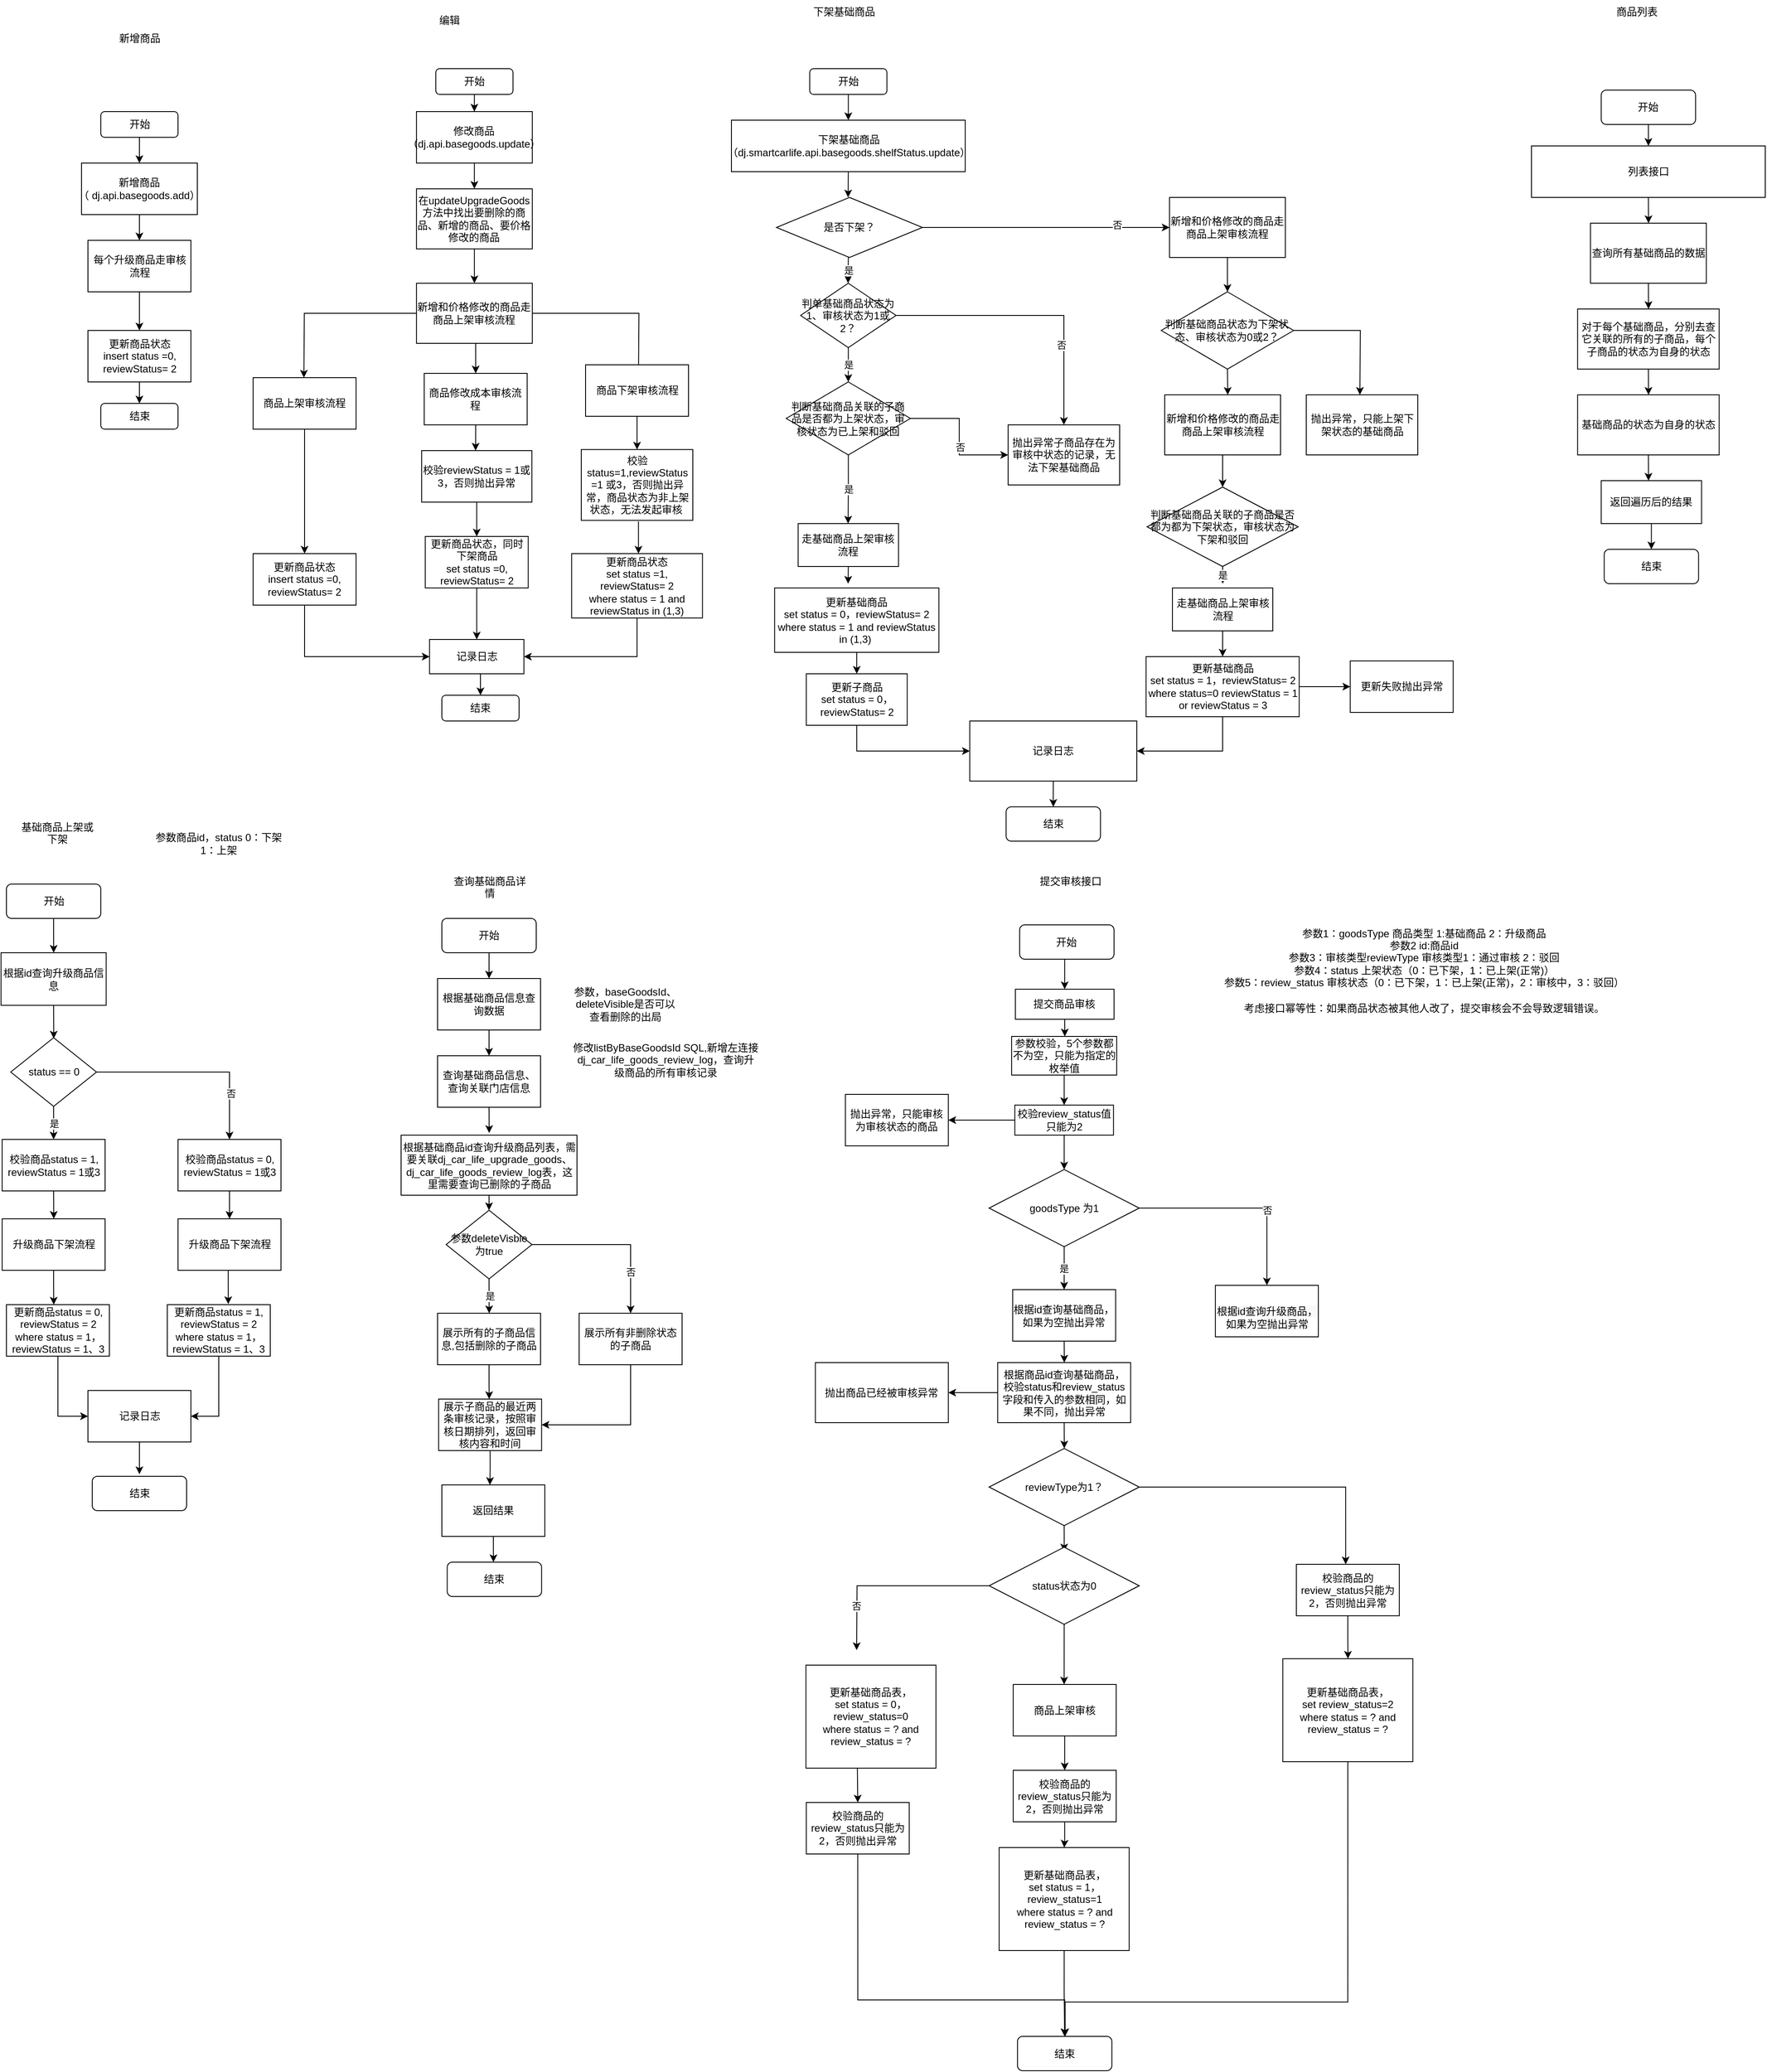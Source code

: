 <mxfile version="18.0.2" type="github">
  <diagram id="C5RBs43oDa-KdzZeNtuy" name="Page-1">
    <mxGraphModel dx="2319" dy="1885" grid="1" gridSize="10" guides="1" tooltips="1" connect="1" arrows="1" fold="1" page="1" pageScale="1" pageWidth="827" pageHeight="1169" math="0" shadow="0">
      <root>
        <mxCell id="WIyWlLk6GJQsqaUBKTNV-0" />
        <mxCell id="WIyWlLk6GJQsqaUBKTNV-1" parent="WIyWlLk6GJQsqaUBKTNV-0" />
        <mxCell id="NZgfm-24MiILoYxENs5a-214" style="edgeStyle=orthogonalEdgeStyle;rounded=0;orthogonalLoop=1;jettySize=auto;html=1;exitX=0.5;exitY=1;exitDx=0;exitDy=0;entryX=0.5;entryY=0;entryDx=0;entryDy=0;" edge="1" parent="WIyWlLk6GJQsqaUBKTNV-1" source="NZgfm-24MiILoYxENs5a-8" target="NZgfm-24MiILoYxENs5a-213">
          <mxGeometry relative="1" as="geometry" />
        </mxCell>
        <mxCell id="NZgfm-24MiILoYxENs5a-8" value="每个升级商品走审核流程" style="rounded=0;whiteSpace=wrap;html=1;" vertex="1" parent="WIyWlLk6GJQsqaUBKTNV-1">
          <mxGeometry x="-462.5" y="160" width="120" height="60" as="geometry" />
        </mxCell>
        <mxCell id="NZgfm-24MiILoYxENs5a-10" value="结束" style="rounded=1;whiteSpace=wrap;html=1;fontSize=12;glass=0;strokeWidth=1;shadow=0;" vertex="1" parent="WIyWlLk6GJQsqaUBKTNV-1">
          <mxGeometry x="-447.5" y="350" width="90" height="30" as="geometry" />
        </mxCell>
        <mxCell id="NZgfm-24MiILoYxENs5a-13" style="edgeStyle=orthogonalEdgeStyle;rounded=0;orthogonalLoop=1;jettySize=auto;html=1;exitX=0.5;exitY=1;exitDx=0;exitDy=0;entryX=0.5;entryY=0;entryDx=0;entryDy=0;" edge="1" parent="WIyWlLk6GJQsqaUBKTNV-1" target="NZgfm-24MiILoYxENs5a-16">
          <mxGeometry relative="1" as="geometry">
            <mxPoint x="-14.58" y="70" as="sourcePoint" />
          </mxGeometry>
        </mxCell>
        <mxCell id="NZgfm-24MiILoYxENs5a-19" style="edgeStyle=orthogonalEdgeStyle;rounded=0;orthogonalLoop=1;jettySize=auto;html=1;exitX=0.5;exitY=1;exitDx=0;exitDy=0;" edge="1" parent="WIyWlLk6GJQsqaUBKTNV-1" source="NZgfm-24MiILoYxENs5a-16" target="NZgfm-24MiILoYxENs5a-18">
          <mxGeometry relative="1" as="geometry" />
        </mxCell>
        <mxCell id="NZgfm-24MiILoYxENs5a-16" value="在updateUpgradeGoods方法中找出要删除的商品、新增的商品、要价格修改的商品" style="rounded=0;whiteSpace=wrap;html=1;" vertex="1" parent="WIyWlLk6GJQsqaUBKTNV-1">
          <mxGeometry x="-79.58" y="100" width="135" height="70" as="geometry" />
        </mxCell>
        <mxCell id="NZgfm-24MiILoYxENs5a-17" value="结束" style="rounded=1;whiteSpace=wrap;html=1;fontSize=12;glass=0;strokeWidth=1;shadow=0;" vertex="1" parent="WIyWlLk6GJQsqaUBKTNV-1">
          <mxGeometry x="-50" y="690" width="90" height="30" as="geometry" />
        </mxCell>
        <mxCell id="NZgfm-24MiILoYxENs5a-218" style="edgeStyle=orthogonalEdgeStyle;rounded=0;orthogonalLoop=1;jettySize=auto;html=1;exitX=0;exitY=0.5;exitDx=0;exitDy=0;entryX=0.5;entryY=0;entryDx=0;entryDy=0;" edge="1" parent="WIyWlLk6GJQsqaUBKTNV-1" source="NZgfm-24MiILoYxENs5a-18">
          <mxGeometry relative="1" as="geometry">
            <mxPoint x="-210.83" y="320" as="targetPoint" />
          </mxGeometry>
        </mxCell>
        <mxCell id="NZgfm-24MiILoYxENs5a-220" style="edgeStyle=orthogonalEdgeStyle;rounded=0;orthogonalLoop=1;jettySize=auto;html=1;exitX=0.5;exitY=1;exitDx=0;exitDy=0;entryX=0.5;entryY=0;entryDx=0;entryDy=0;" edge="1" parent="WIyWlLk6GJQsqaUBKTNV-1" source="NZgfm-24MiILoYxENs5a-18" target="NZgfm-24MiILoYxENs5a-219">
          <mxGeometry relative="1" as="geometry" />
        </mxCell>
        <mxCell id="NZgfm-24MiILoYxENs5a-224" style="edgeStyle=orthogonalEdgeStyle;rounded=0;orthogonalLoop=1;jettySize=auto;html=1;exitX=1;exitY=0.5;exitDx=0;exitDy=0;entryX=0.5;entryY=0;entryDx=0;entryDy=0;" edge="1" parent="WIyWlLk6GJQsqaUBKTNV-1" source="NZgfm-24MiILoYxENs5a-18">
          <mxGeometry relative="1" as="geometry">
            <mxPoint x="179.17" y="320" as="targetPoint" />
          </mxGeometry>
        </mxCell>
        <mxCell id="NZgfm-24MiILoYxENs5a-18" value="新增和价格修改的商品走商品上架审核流程" style="rounded=0;whiteSpace=wrap;html=1;" vertex="1" parent="WIyWlLk6GJQsqaUBKTNV-1">
          <mxGeometry x="-79.58" y="210" width="135" height="70" as="geometry" />
        </mxCell>
        <mxCell id="NZgfm-24MiILoYxENs5a-28" style="edgeStyle=orthogonalEdgeStyle;rounded=0;orthogonalLoop=1;jettySize=auto;html=1;exitX=0.5;exitY=1;exitDx=0;exitDy=0;entryX=0.5;entryY=0;entryDx=0;entryDy=0;" edge="1" parent="WIyWlLk6GJQsqaUBKTNV-1" source="NZgfm-24MiILoYxENs5a-24" target="NZgfm-24MiILoYxENs5a-8">
          <mxGeometry relative="1" as="geometry" />
        </mxCell>
        <mxCell id="NZgfm-24MiILoYxENs5a-24" value="新增商品（&amp;nbsp;dj.api.basegoods.add）" style="rounded=0;whiteSpace=wrap;html=1;" vertex="1" parent="WIyWlLk6GJQsqaUBKTNV-1">
          <mxGeometry x="-470" y="70" width="135" height="60" as="geometry" />
        </mxCell>
        <mxCell id="NZgfm-24MiILoYxENs5a-27" style="edgeStyle=orthogonalEdgeStyle;rounded=0;orthogonalLoop=1;jettySize=auto;html=1;exitX=0.5;exitY=1;exitDx=0;exitDy=0;entryX=0.5;entryY=0;entryDx=0;entryDy=0;" edge="1" parent="WIyWlLk6GJQsqaUBKTNV-1" source="NZgfm-24MiILoYxENs5a-26" target="NZgfm-24MiILoYxENs5a-24">
          <mxGeometry relative="1" as="geometry" />
        </mxCell>
        <mxCell id="NZgfm-24MiILoYxENs5a-26" value="开始" style="rounded=1;whiteSpace=wrap;html=1;fontSize=12;glass=0;strokeWidth=1;shadow=0;" vertex="1" parent="WIyWlLk6GJQsqaUBKTNV-1">
          <mxGeometry x="-447.5" y="10" width="90" height="30" as="geometry" />
        </mxCell>
        <mxCell id="NZgfm-24MiILoYxENs5a-29" value="修改商品&lt;br&gt;（dj.api.basegoods.update）" style="rounded=0;whiteSpace=wrap;html=1;" vertex="1" parent="WIyWlLk6GJQsqaUBKTNV-1">
          <mxGeometry x="-79.58" y="10" width="135" height="60" as="geometry" />
        </mxCell>
        <mxCell id="NZgfm-24MiILoYxENs5a-31" style="edgeStyle=orthogonalEdgeStyle;rounded=0;orthogonalLoop=1;jettySize=auto;html=1;exitX=0.5;exitY=1;exitDx=0;exitDy=0;" edge="1" parent="WIyWlLk6GJQsqaUBKTNV-1" source="NZgfm-24MiILoYxENs5a-30" target="NZgfm-24MiILoYxENs5a-29">
          <mxGeometry relative="1" as="geometry" />
        </mxCell>
        <mxCell id="NZgfm-24MiILoYxENs5a-30" value="开始" style="rounded=1;whiteSpace=wrap;html=1;fontSize=12;glass=0;strokeWidth=1;shadow=0;" vertex="1" parent="WIyWlLk6GJQsqaUBKTNV-1">
          <mxGeometry x="-57.08" y="-40" width="90" height="30" as="geometry" />
        </mxCell>
        <mxCell id="NZgfm-24MiILoYxENs5a-35" style="edgeStyle=orthogonalEdgeStyle;rounded=0;orthogonalLoop=1;jettySize=auto;html=1;exitX=0.5;exitY=1;exitDx=0;exitDy=0;entryX=0.5;entryY=0;entryDx=0;entryDy=0;" edge="1" parent="WIyWlLk6GJQsqaUBKTNV-1" source="NZgfm-24MiILoYxENs5a-32" target="NZgfm-24MiILoYxENs5a-34">
          <mxGeometry relative="1" as="geometry" />
        </mxCell>
        <mxCell id="NZgfm-24MiILoYxENs5a-32" value="开始" style="rounded=1;whiteSpace=wrap;html=1;fontSize=12;glass=0;strokeWidth=1;shadow=0;" vertex="1" parent="WIyWlLk6GJQsqaUBKTNV-1">
          <mxGeometry x="378.75" y="-40" width="90" height="30" as="geometry" />
        </mxCell>
        <mxCell id="NZgfm-24MiILoYxENs5a-36" style="edgeStyle=orthogonalEdgeStyle;rounded=0;orthogonalLoop=1;jettySize=auto;html=1;exitX=0.5;exitY=1;exitDx=0;exitDy=0;" edge="1" parent="WIyWlLk6GJQsqaUBKTNV-1" source="NZgfm-24MiILoYxENs5a-34">
          <mxGeometry relative="1" as="geometry">
            <mxPoint x="423.5" y="110" as="targetPoint" />
          </mxGeometry>
        </mxCell>
        <mxCell id="NZgfm-24MiILoYxENs5a-34" value="下架基础商品&lt;br&gt;（dj.smartcarlife.api.basegoods.shelfStatus.update）" style="rounded=0;whiteSpace=wrap;html=1;" vertex="1" parent="WIyWlLk6GJQsqaUBKTNV-1">
          <mxGeometry x="287.5" y="20" width="272.5" height="60" as="geometry" />
        </mxCell>
        <mxCell id="NZgfm-24MiILoYxENs5a-38" value="是" style="edgeStyle=orthogonalEdgeStyle;rounded=0;orthogonalLoop=1;jettySize=auto;html=1;exitX=0.5;exitY=1;exitDx=0;exitDy=0;" edge="1" parent="WIyWlLk6GJQsqaUBKTNV-1">
          <mxGeometry relative="1" as="geometry">
            <mxPoint x="423.5" y="210" as="targetPoint" />
            <mxPoint x="423.75" y="180" as="sourcePoint" />
          </mxGeometry>
        </mxCell>
        <mxCell id="NZgfm-24MiILoYxENs5a-41" value="是" style="edgeStyle=orthogonalEdgeStyle;rounded=0;orthogonalLoop=1;jettySize=auto;html=1;entryX=0.5;entryY=0;entryDx=0;entryDy=0;" edge="1" parent="WIyWlLk6GJQsqaUBKTNV-1" source="NZgfm-24MiILoYxENs5a-40" target="NZgfm-24MiILoYxENs5a-46">
          <mxGeometry relative="1" as="geometry">
            <mxPoint x="423.755" y="330" as="targetPoint" />
          </mxGeometry>
        </mxCell>
        <mxCell id="NZgfm-24MiILoYxENs5a-53" style="edgeStyle=orthogonalEdgeStyle;rounded=0;orthogonalLoop=1;jettySize=auto;html=1;exitX=1;exitY=0.5;exitDx=0;exitDy=0;entryX=0.5;entryY=0;entryDx=0;entryDy=0;" edge="1" parent="WIyWlLk6GJQsqaUBKTNV-1" source="NZgfm-24MiILoYxENs5a-40" target="NZgfm-24MiILoYxENs5a-43">
          <mxGeometry relative="1" as="geometry" />
        </mxCell>
        <mxCell id="NZgfm-24MiILoYxENs5a-54" value="否" style="edgeLabel;html=1;align=center;verticalAlign=middle;resizable=0;points=[];" vertex="1" connectable="0" parent="NZgfm-24MiILoYxENs5a-53">
          <mxGeometry x="0.419" y="-3" relative="1" as="geometry">
            <mxPoint as="offset" />
          </mxGeometry>
        </mxCell>
        <mxCell id="NZgfm-24MiILoYxENs5a-40" value="判单基础商品状态为1、审核状态为1或2？" style="rhombus;whiteSpace=wrap;html=1;" vertex="1" parent="WIyWlLk6GJQsqaUBKTNV-1">
          <mxGeometry x="368.13" y="210" width="111.25" height="75" as="geometry" />
        </mxCell>
        <mxCell id="NZgfm-24MiILoYxENs5a-43" value="抛出异常子商品存在为审核中状态的记录，无法下架基础商品" style="rounded=0;whiteSpace=wrap;html=1;" vertex="1" parent="WIyWlLk6GJQsqaUBKTNV-1">
          <mxGeometry x="610" y="375" width="130" height="70" as="geometry" />
        </mxCell>
        <mxCell id="NZgfm-24MiILoYxENs5a-56" value="是" style="edgeStyle=orthogonalEdgeStyle;rounded=0;orthogonalLoop=1;jettySize=auto;html=1;exitX=0.5;exitY=1;exitDx=0;exitDy=0;" edge="1" parent="WIyWlLk6GJQsqaUBKTNV-1" source="NZgfm-24MiILoYxENs5a-46">
          <mxGeometry relative="1" as="geometry">
            <mxPoint x="423.5" y="490" as="targetPoint" />
          </mxGeometry>
        </mxCell>
        <mxCell id="NZgfm-24MiILoYxENs5a-160" style="edgeStyle=orthogonalEdgeStyle;rounded=0;orthogonalLoop=1;jettySize=auto;html=1;exitX=1;exitY=0.5;exitDx=0;exitDy=0;entryX=0;entryY=0.5;entryDx=0;entryDy=0;" edge="1" parent="WIyWlLk6GJQsqaUBKTNV-1" source="NZgfm-24MiILoYxENs5a-46" target="NZgfm-24MiILoYxENs5a-43">
          <mxGeometry relative="1" as="geometry" />
        </mxCell>
        <mxCell id="NZgfm-24MiILoYxENs5a-161" value="否" style="edgeLabel;html=1;align=center;verticalAlign=middle;resizable=0;points=[];" vertex="1" connectable="0" parent="NZgfm-24MiILoYxENs5a-160">
          <mxGeometry x="0.154" y="1" relative="1" as="geometry">
            <mxPoint as="offset" />
          </mxGeometry>
        </mxCell>
        <mxCell id="NZgfm-24MiILoYxENs5a-46" value="判断基础商品关联的子商品是否都为上架状态，审核状态为已上架和驳回" style="rhombus;whiteSpace=wrap;html=1;" vertex="1" parent="WIyWlLk6GJQsqaUBKTNV-1">
          <mxGeometry x="351.41" y="325" width="144.69" height="85" as="geometry" />
        </mxCell>
        <mxCell id="NZgfm-24MiILoYxENs5a-62" style="edgeStyle=orthogonalEdgeStyle;rounded=0;orthogonalLoop=1;jettySize=auto;html=1;exitX=0.5;exitY=1;exitDx=0;exitDy=0;" edge="1" parent="WIyWlLk6GJQsqaUBKTNV-1" source="NZgfm-24MiILoYxENs5a-60" target="NZgfm-24MiILoYxENs5a-61">
          <mxGeometry relative="1" as="geometry" />
        </mxCell>
        <mxCell id="NZgfm-24MiILoYxENs5a-60" value="开始" style="rounded=1;whiteSpace=wrap;html=1;" vertex="1" parent="WIyWlLk6GJQsqaUBKTNV-1">
          <mxGeometry x="1301.25" y="-15" width="110" height="40" as="geometry" />
        </mxCell>
        <mxCell id="NZgfm-24MiILoYxENs5a-63" style="edgeStyle=orthogonalEdgeStyle;rounded=0;orthogonalLoop=1;jettySize=auto;html=1;exitX=0.5;exitY=1;exitDx=0;exitDy=0;" edge="1" parent="WIyWlLk6GJQsqaUBKTNV-1" source="NZgfm-24MiILoYxENs5a-61">
          <mxGeometry relative="1" as="geometry">
            <mxPoint x="1356.417" y="140" as="targetPoint" />
          </mxGeometry>
        </mxCell>
        <mxCell id="NZgfm-24MiILoYxENs5a-61" value="列表接口" style="rounded=0;whiteSpace=wrap;html=1;" vertex="1" parent="WIyWlLk6GJQsqaUBKTNV-1">
          <mxGeometry x="1220" y="50" width="272.5" height="60" as="geometry" />
        </mxCell>
        <mxCell id="NZgfm-24MiILoYxENs5a-65" style="edgeStyle=orthogonalEdgeStyle;rounded=0;orthogonalLoop=1;jettySize=auto;html=1;exitX=0.5;exitY=1;exitDx=0;exitDy=0;" edge="1" parent="WIyWlLk6GJQsqaUBKTNV-1" source="NZgfm-24MiILoYxENs5a-64">
          <mxGeometry relative="1" as="geometry">
            <mxPoint x="1356.417" y="240" as="targetPoint" />
          </mxGeometry>
        </mxCell>
        <mxCell id="NZgfm-24MiILoYxENs5a-64" value="查询所有基础商品的数据" style="rounded=0;whiteSpace=wrap;html=1;" vertex="1" parent="WIyWlLk6GJQsqaUBKTNV-1">
          <mxGeometry x="1288.75" y="140" width="135" height="70" as="geometry" />
        </mxCell>
        <mxCell id="NZgfm-24MiILoYxENs5a-67" style="edgeStyle=orthogonalEdgeStyle;rounded=0;orthogonalLoop=1;jettySize=auto;html=1;exitX=0.5;exitY=1;exitDx=0;exitDy=0;" edge="1" parent="WIyWlLk6GJQsqaUBKTNV-1" source="NZgfm-24MiILoYxENs5a-66">
          <mxGeometry relative="1" as="geometry">
            <mxPoint x="1356.417" y="340" as="targetPoint" />
          </mxGeometry>
        </mxCell>
        <mxCell id="NZgfm-24MiILoYxENs5a-66" value="对于每个基础商品，分别去查它关联的所有的子商品，每个子商品的状态为自身的状态" style="rounded=0;whiteSpace=wrap;html=1;" vertex="1" parent="WIyWlLk6GJQsqaUBKTNV-1">
          <mxGeometry x="1273.75" y="240" width="165" height="70" as="geometry" />
        </mxCell>
        <mxCell id="NZgfm-24MiILoYxENs5a-69" style="edgeStyle=orthogonalEdgeStyle;rounded=0;orthogonalLoop=1;jettySize=auto;html=1;exitX=0.5;exitY=1;exitDx=0;exitDy=0;" edge="1" parent="WIyWlLk6GJQsqaUBKTNV-1" source="NZgfm-24MiILoYxENs5a-68">
          <mxGeometry relative="1" as="geometry">
            <mxPoint x="1356.417" y="440" as="targetPoint" />
          </mxGeometry>
        </mxCell>
        <mxCell id="NZgfm-24MiILoYxENs5a-68" value="基础商品的状态为自身的状态" style="rounded=0;whiteSpace=wrap;html=1;" vertex="1" parent="WIyWlLk6GJQsqaUBKTNV-1">
          <mxGeometry x="1273.75" y="340" width="165" height="70" as="geometry" />
        </mxCell>
        <mxCell id="NZgfm-24MiILoYxENs5a-71" style="edgeStyle=orthogonalEdgeStyle;rounded=0;orthogonalLoop=1;jettySize=auto;html=1;exitX=0.5;exitY=1;exitDx=0;exitDy=0;" edge="1" parent="WIyWlLk6GJQsqaUBKTNV-1" source="NZgfm-24MiILoYxENs5a-70">
          <mxGeometry relative="1" as="geometry">
            <mxPoint x="1359.75" y="520" as="targetPoint" />
          </mxGeometry>
        </mxCell>
        <mxCell id="NZgfm-24MiILoYxENs5a-70" value="返回遍历后的结果" style="rounded=0;whiteSpace=wrap;html=1;" vertex="1" parent="WIyWlLk6GJQsqaUBKTNV-1">
          <mxGeometry x="1301.25" y="440" width="117" height="50" as="geometry" />
        </mxCell>
        <mxCell id="NZgfm-24MiILoYxENs5a-72" value="结束" style="rounded=1;whiteSpace=wrap;html=1;" vertex="1" parent="WIyWlLk6GJQsqaUBKTNV-1">
          <mxGeometry x="1304.75" y="520" width="110" height="40" as="geometry" />
        </mxCell>
        <mxCell id="NZgfm-24MiILoYxENs5a-81" style="edgeStyle=orthogonalEdgeStyle;rounded=0;orthogonalLoop=1;jettySize=auto;html=1;exitX=0.5;exitY=1;exitDx=0;exitDy=0;entryX=0.5;entryY=0;entryDx=0;entryDy=0;" edge="1" parent="WIyWlLk6GJQsqaUBKTNV-1" source="NZgfm-24MiILoYxENs5a-74" target="NZgfm-24MiILoYxENs5a-76">
          <mxGeometry relative="1" as="geometry" />
        </mxCell>
        <mxCell id="NZgfm-24MiILoYxENs5a-74" value="开始" style="rounded=1;whiteSpace=wrap;html=1;" vertex="1" parent="WIyWlLk6GJQsqaUBKTNV-1">
          <mxGeometry x="-50" y="950" width="110" height="40" as="geometry" />
        </mxCell>
        <mxCell id="NZgfm-24MiILoYxENs5a-78" style="edgeStyle=orthogonalEdgeStyle;rounded=0;orthogonalLoop=1;jettySize=auto;html=1;exitX=0.5;exitY=1;exitDx=0;exitDy=0;" edge="1" parent="WIyWlLk6GJQsqaUBKTNV-1" source="NZgfm-24MiILoYxENs5a-76">
          <mxGeometry relative="1" as="geometry">
            <mxPoint x="5" y="1110" as="targetPoint" />
          </mxGeometry>
        </mxCell>
        <mxCell id="NZgfm-24MiILoYxENs5a-76" value="根据基础商品信息查询数据" style="rounded=0;whiteSpace=wrap;html=1;" vertex="1" parent="WIyWlLk6GJQsqaUBKTNV-1">
          <mxGeometry x="-55" y="1020" width="120" height="60" as="geometry" />
        </mxCell>
        <mxCell id="NZgfm-24MiILoYxENs5a-77" value="参数，baseGoodsId、deleteVisible是否可以查看删除的出局" style="text;html=1;strokeColor=none;fillColor=none;align=center;verticalAlign=middle;whiteSpace=wrap;rounded=0;" vertex="1" parent="WIyWlLk6GJQsqaUBKTNV-1">
          <mxGeometry x="101.25" y="1025" width="126" height="50" as="geometry" />
        </mxCell>
        <mxCell id="NZgfm-24MiILoYxENs5a-83" style="edgeStyle=orthogonalEdgeStyle;rounded=0;orthogonalLoop=1;jettySize=auto;html=1;exitX=0.5;exitY=1;exitDx=0;exitDy=0;" edge="1" parent="WIyWlLk6GJQsqaUBKTNV-1" source="NZgfm-24MiILoYxENs5a-82">
          <mxGeometry relative="1" as="geometry">
            <mxPoint x="5.167" y="1200" as="targetPoint" />
          </mxGeometry>
        </mxCell>
        <mxCell id="NZgfm-24MiILoYxENs5a-82" value="查询基础商品信息、查询关联门店信息" style="rounded=0;whiteSpace=wrap;html=1;" vertex="1" parent="WIyWlLk6GJQsqaUBKTNV-1">
          <mxGeometry x="-55" y="1110" width="120" height="60" as="geometry" />
        </mxCell>
        <mxCell id="NZgfm-24MiILoYxENs5a-86" style="edgeStyle=orthogonalEdgeStyle;rounded=0;orthogonalLoop=1;jettySize=auto;html=1;exitX=0.5;exitY=1;exitDx=0;exitDy=0;entryX=0.5;entryY=0;entryDx=0;entryDy=0;" edge="1" parent="WIyWlLk6GJQsqaUBKTNV-1" source="NZgfm-24MiILoYxENs5a-84" target="NZgfm-24MiILoYxENs5a-85">
          <mxGeometry relative="1" as="geometry" />
        </mxCell>
        <mxCell id="NZgfm-24MiILoYxENs5a-84" value="根据基础商品id查询升级商品列表，需要关联dj_car_life_upgrade_goods、dj_car_life_goods_review_log表，这里需要查询已删除的子商品" style="rounded=0;whiteSpace=wrap;html=1;" vertex="1" parent="WIyWlLk6GJQsqaUBKTNV-1">
          <mxGeometry x="-97.5" y="1202.5" width="205" height="70" as="geometry" />
        </mxCell>
        <mxCell id="NZgfm-24MiILoYxENs5a-87" value="是" style="edgeStyle=orthogonalEdgeStyle;rounded=0;orthogonalLoop=1;jettySize=auto;html=1;exitX=0.5;exitY=1;exitDx=0;exitDy=0;" edge="1" parent="WIyWlLk6GJQsqaUBKTNV-1" source="NZgfm-24MiILoYxENs5a-85">
          <mxGeometry relative="1" as="geometry">
            <mxPoint x="5.167" y="1410" as="targetPoint" />
          </mxGeometry>
        </mxCell>
        <mxCell id="NZgfm-24MiILoYxENs5a-90" style="edgeStyle=orthogonalEdgeStyle;rounded=0;orthogonalLoop=1;jettySize=auto;html=1;exitX=1;exitY=0.5;exitDx=0;exitDy=0;entryX=0.5;entryY=0;entryDx=0;entryDy=0;" edge="1" parent="WIyWlLk6GJQsqaUBKTNV-1" source="NZgfm-24MiILoYxENs5a-85" target="NZgfm-24MiILoYxENs5a-89">
          <mxGeometry relative="1" as="geometry" />
        </mxCell>
        <mxCell id="NZgfm-24MiILoYxENs5a-92" value="否" style="edgeLabel;html=1;align=center;verticalAlign=middle;resizable=0;points=[];" vertex="1" connectable="0" parent="NZgfm-24MiILoYxENs5a-90">
          <mxGeometry x="0.504" relative="1" as="geometry">
            <mxPoint as="offset" />
          </mxGeometry>
        </mxCell>
        <mxCell id="NZgfm-24MiILoYxENs5a-85" value="参数deleteVisble为true" style="rhombus;whiteSpace=wrap;html=1;" vertex="1" parent="WIyWlLk6GJQsqaUBKTNV-1">
          <mxGeometry x="-45" y="1290" width="100" height="80" as="geometry" />
        </mxCell>
        <mxCell id="NZgfm-24MiILoYxENs5a-94" style="edgeStyle=orthogonalEdgeStyle;rounded=0;orthogonalLoop=1;jettySize=auto;html=1;exitX=0.5;exitY=1;exitDx=0;exitDy=0;" edge="1" parent="WIyWlLk6GJQsqaUBKTNV-1" source="NZgfm-24MiILoYxENs5a-88">
          <mxGeometry relative="1" as="geometry">
            <mxPoint x="5.167" y="1510" as="targetPoint" />
          </mxGeometry>
        </mxCell>
        <mxCell id="NZgfm-24MiILoYxENs5a-88" value="展示所有的子商品信息,包括删除的子商品" style="rounded=0;whiteSpace=wrap;html=1;" vertex="1" parent="WIyWlLk6GJQsqaUBKTNV-1">
          <mxGeometry x="-55" y="1410" width="120" height="60" as="geometry" />
        </mxCell>
        <mxCell id="NZgfm-24MiILoYxENs5a-98" style="edgeStyle=orthogonalEdgeStyle;rounded=0;orthogonalLoop=1;jettySize=auto;html=1;exitX=0.5;exitY=1;exitDx=0;exitDy=0;entryX=1;entryY=0.5;entryDx=0;entryDy=0;" edge="1" parent="WIyWlLk6GJQsqaUBKTNV-1" source="NZgfm-24MiILoYxENs5a-89" target="NZgfm-24MiILoYxENs5a-95">
          <mxGeometry relative="1" as="geometry" />
        </mxCell>
        <mxCell id="NZgfm-24MiILoYxENs5a-89" value="展示所有非删除状态的子商品" style="rounded=0;whiteSpace=wrap;html=1;" vertex="1" parent="WIyWlLk6GJQsqaUBKTNV-1">
          <mxGeometry x="110" y="1410" width="120" height="60" as="geometry" />
        </mxCell>
        <mxCell id="NZgfm-24MiILoYxENs5a-91" value="修改listByBaseGoodsId SQL,新增左连接dj_car_life_goods_review_log，查询升级商品的所有审核记录" style="text;html=1;strokeColor=none;fillColor=none;align=center;verticalAlign=middle;whiteSpace=wrap;rounded=0;" vertex="1" parent="WIyWlLk6GJQsqaUBKTNV-1">
          <mxGeometry x="101.25" y="1080" width="220" height="70" as="geometry" />
        </mxCell>
        <mxCell id="NZgfm-24MiILoYxENs5a-99" style="edgeStyle=orthogonalEdgeStyle;rounded=0;orthogonalLoop=1;jettySize=auto;html=1;exitX=0.5;exitY=1;exitDx=0;exitDy=0;" edge="1" parent="WIyWlLk6GJQsqaUBKTNV-1" source="NZgfm-24MiILoYxENs5a-95">
          <mxGeometry relative="1" as="geometry">
            <mxPoint x="6" y="1610" as="targetPoint" />
          </mxGeometry>
        </mxCell>
        <mxCell id="NZgfm-24MiILoYxENs5a-95" value="展示子商品的最近两条审核记录，按照审核日期排列，返回审核内容和时间" style="rounded=0;whiteSpace=wrap;html=1;" vertex="1" parent="WIyWlLk6GJQsqaUBKTNV-1">
          <mxGeometry x="-53.75" y="1510" width="120" height="60" as="geometry" />
        </mxCell>
        <mxCell id="NZgfm-24MiILoYxENs5a-102" style="edgeStyle=orthogonalEdgeStyle;rounded=0;orthogonalLoop=1;jettySize=auto;html=1;exitX=0.5;exitY=1;exitDx=0;exitDy=0;" edge="1" parent="WIyWlLk6GJQsqaUBKTNV-1" source="NZgfm-24MiILoYxENs5a-101">
          <mxGeometry relative="1" as="geometry">
            <mxPoint x="10.167" y="1700" as="targetPoint" />
          </mxGeometry>
        </mxCell>
        <mxCell id="NZgfm-24MiILoYxENs5a-101" value="返回结果" style="rounded=0;whiteSpace=wrap;html=1;" vertex="1" parent="WIyWlLk6GJQsqaUBKTNV-1">
          <mxGeometry x="-50" y="1610" width="120" height="60" as="geometry" />
        </mxCell>
        <mxCell id="NZgfm-24MiILoYxENs5a-103" value="结束" style="rounded=1;whiteSpace=wrap;html=1;" vertex="1" parent="WIyWlLk6GJQsqaUBKTNV-1">
          <mxGeometry x="-43.75" y="1700" width="110" height="40" as="geometry" />
        </mxCell>
        <mxCell id="NZgfm-24MiILoYxENs5a-106" style="edgeStyle=orthogonalEdgeStyle;rounded=0;orthogonalLoop=1;jettySize=auto;html=1;exitX=0.5;exitY=1;exitDx=0;exitDy=0;entryX=0.5;entryY=0;entryDx=0;entryDy=0;" edge="1" parent="WIyWlLk6GJQsqaUBKTNV-1" source="NZgfm-24MiILoYxENs5a-104" target="NZgfm-24MiILoYxENs5a-105">
          <mxGeometry relative="1" as="geometry" />
        </mxCell>
        <mxCell id="NZgfm-24MiILoYxENs5a-104" value="开始" style="rounded=1;whiteSpace=wrap;html=1;" vertex="1" parent="WIyWlLk6GJQsqaUBKTNV-1">
          <mxGeometry x="623.44" y="957.5" width="110" height="40" as="geometry" />
        </mxCell>
        <mxCell id="NZgfm-24MiILoYxENs5a-108" style="edgeStyle=orthogonalEdgeStyle;rounded=0;orthogonalLoop=1;jettySize=auto;html=1;exitX=0.5;exitY=1;exitDx=0;exitDy=0;" edge="1" parent="WIyWlLk6GJQsqaUBKTNV-1" source="NZgfm-24MiILoYxENs5a-105">
          <mxGeometry relative="1" as="geometry">
            <mxPoint x="676.107" y="1087.5" as="targetPoint" />
          </mxGeometry>
        </mxCell>
        <mxCell id="NZgfm-24MiILoYxENs5a-105" value="提交商品审核" style="rounded=0;whiteSpace=wrap;html=1;" vertex="1" parent="WIyWlLk6GJQsqaUBKTNV-1">
          <mxGeometry x="618.44" y="1032.5" width="115" height="35" as="geometry" />
        </mxCell>
        <mxCell id="NZgfm-24MiILoYxENs5a-107" value="参数1：goodsType 商品类型 1:基础商品 2：升级商品&lt;br&gt;参数2 id:商品id&lt;br&gt;参数3：审核类型reviewType 审核类型1：通过审核 2：驳回&lt;br&gt;参数4：status&amp;nbsp;上架状态（0：已下架，1：已上架(正常)）&lt;br&gt;参数5：review_status 审核状态（0：已下架，1：已上架(正常)，2：审核中，3：驳回）&lt;br&gt;&amp;nbsp;&lt;br&gt;考虑接口幂等性：如果商品状态被其他人改了，提交审核会不会导致逻辑错误。&lt;span style=&quot;font-family: 宋体, monospace; font-size: 9.8pt; color: rgb(106, 135, 89);&quot;&gt;&lt;br&gt;&amp;nbsp;&lt;br&gt;&lt;/span&gt;" style="text;html=1;strokeColor=none;fillColor=none;align=center;verticalAlign=middle;whiteSpace=wrap;rounded=0;" vertex="1" parent="WIyWlLk6GJQsqaUBKTNV-1">
          <mxGeometry x="751.1" y="962.5" width="687.5" height="112.5" as="geometry" />
        </mxCell>
        <mxCell id="NZgfm-24MiILoYxENs5a-178" style="edgeStyle=orthogonalEdgeStyle;rounded=0;orthogonalLoop=1;jettySize=auto;html=1;exitX=0.5;exitY=1;exitDx=0;exitDy=0;entryX=0.5;entryY=0;entryDx=0;entryDy=0;" edge="1" parent="WIyWlLk6GJQsqaUBKTNV-1" source="NZgfm-24MiILoYxENs5a-111" target="NZgfm-24MiILoYxENs5a-177">
          <mxGeometry relative="1" as="geometry" />
        </mxCell>
        <mxCell id="NZgfm-24MiILoYxENs5a-111" value="参数校验，5个参数都不为空，只能为指定的枚举值" style="rounded=0;whiteSpace=wrap;html=1;" vertex="1" parent="WIyWlLk6GJQsqaUBKTNV-1">
          <mxGeometry x="614.07" y="1087.5" width="122.5" height="45" as="geometry" />
        </mxCell>
        <mxCell id="NZgfm-24MiILoYxENs5a-117" style="edgeStyle=orthogonalEdgeStyle;rounded=0;orthogonalLoop=1;jettySize=auto;html=1;exitX=0.5;exitY=0;exitDx=0;exitDy=0;" edge="1" parent="WIyWlLk6GJQsqaUBKTNV-1" source="NZgfm-24MiILoYxENs5a-113" target="NZgfm-24MiILoYxENs5a-116">
          <mxGeometry relative="1" as="geometry" />
        </mxCell>
        <mxCell id="NZgfm-24MiILoYxENs5a-126" value="否" style="edgeLabel;html=1;align=center;verticalAlign=middle;resizable=0;points=[];" vertex="1" connectable="0" parent="NZgfm-24MiILoYxENs5a-117">
          <mxGeometry x="0.242" y="-2" relative="1" as="geometry">
            <mxPoint as="offset" />
          </mxGeometry>
        </mxCell>
        <mxCell id="NZgfm-24MiILoYxENs5a-142" value="是" style="edgeStyle=orthogonalEdgeStyle;rounded=0;orthogonalLoop=1;jettySize=auto;html=1;exitX=1;exitY=0.5;exitDx=0;exitDy=0;entryX=0.5;entryY=0;entryDx=0;entryDy=0;" edge="1" parent="WIyWlLk6GJQsqaUBKTNV-1" source="NZgfm-24MiILoYxENs5a-113" target="NZgfm-24MiILoYxENs5a-115">
          <mxGeometry relative="1" as="geometry" />
        </mxCell>
        <mxCell id="NZgfm-24MiILoYxENs5a-113" value="goodsType 为1" style="rhombus;whiteSpace=wrap;html=1;direction=south;" vertex="1" parent="WIyWlLk6GJQsqaUBKTNV-1">
          <mxGeometry x="587.82" y="1242.5" width="175" height="90" as="geometry" />
        </mxCell>
        <mxCell id="NZgfm-24MiILoYxENs5a-165" style="edgeStyle=orthogonalEdgeStyle;rounded=0;orthogonalLoop=1;jettySize=auto;html=1;exitX=0.5;exitY=1;exitDx=0;exitDy=0;" edge="1" parent="WIyWlLk6GJQsqaUBKTNV-1" source="NZgfm-24MiILoYxENs5a-115">
          <mxGeometry relative="1" as="geometry">
            <mxPoint x="675.487" y="1467.5" as="targetPoint" />
          </mxGeometry>
        </mxCell>
        <mxCell id="NZgfm-24MiILoYxENs5a-115" value="根据id查询基础商品，如果为空抛出异常" style="rounded=0;whiteSpace=wrap;html=1;" vertex="1" parent="WIyWlLk6GJQsqaUBKTNV-1">
          <mxGeometry x="615.32" y="1382.5" width="120" height="60" as="geometry" />
        </mxCell>
        <mxCell id="NZgfm-24MiILoYxENs5a-116" value="&lt;br&gt;&lt;span style=&quot;color: rgb(0, 0, 0); font-family: Helvetica; font-size: 12px; font-style: normal; font-variant-ligatures: normal; font-variant-caps: normal; font-weight: 400; letter-spacing: normal; orphans: 2; text-align: center; text-indent: 0px; text-transform: none; widows: 2; word-spacing: 0px; -webkit-text-stroke-width: 0px; background-color: rgb(248, 249, 250); text-decoration-thickness: initial; text-decoration-style: initial; text-decoration-color: initial; float: none; display: inline !important;&quot;&gt;根据id查询升级商品，如果为空抛出异常&lt;/span&gt;&lt;br&gt;" style="rounded=0;whiteSpace=wrap;html=1;" vertex="1" parent="WIyWlLk6GJQsqaUBKTNV-1">
          <mxGeometry x="851.57" y="1377.5" width="120" height="60" as="geometry" />
        </mxCell>
        <mxCell id="NZgfm-24MiILoYxENs5a-256" style="edgeStyle=orthogonalEdgeStyle;rounded=0;orthogonalLoop=1;jettySize=auto;html=1;exitX=0.5;exitY=1;exitDx=0;exitDy=0;" edge="1" parent="WIyWlLk6GJQsqaUBKTNV-1" source="NZgfm-24MiILoYxENs5a-118">
          <mxGeometry relative="1" as="geometry">
            <mxPoint x="423.5" y="560" as="targetPoint" />
          </mxGeometry>
        </mxCell>
        <mxCell id="NZgfm-24MiILoYxENs5a-118" value="走基础商品上架审核流程" style="rounded=0;whiteSpace=wrap;html=1;" vertex="1" parent="WIyWlLk6GJQsqaUBKTNV-1">
          <mxGeometry x="365.26" y="490" width="117" height="50" as="geometry" />
        </mxCell>
        <mxCell id="NZgfm-24MiILoYxENs5a-120" value="结束" style="rounded=1;whiteSpace=wrap;html=1;" vertex="1" parent="WIyWlLk6GJQsqaUBKTNV-1">
          <mxGeometry x="607.65" y="820" width="110" height="40" as="geometry" />
        </mxCell>
        <mxCell id="NZgfm-24MiILoYxENs5a-148" style="edgeStyle=orthogonalEdgeStyle;rounded=0;orthogonalLoop=1;jettySize=auto;html=1;exitX=1;exitY=0.5;exitDx=0;exitDy=0;entryX=0;entryY=0.5;entryDx=0;entryDy=0;" edge="1" parent="WIyWlLk6GJQsqaUBKTNV-1" source="NZgfm-24MiILoYxENs5a-145" target="NZgfm-24MiILoYxENs5a-147">
          <mxGeometry relative="1" as="geometry" />
        </mxCell>
        <mxCell id="NZgfm-24MiILoYxENs5a-151" value="否" style="edgeLabel;html=1;align=center;verticalAlign=middle;resizable=0;points=[];" vertex="1" connectable="0" parent="NZgfm-24MiILoYxENs5a-148">
          <mxGeometry x="0.576" y="3" relative="1" as="geometry">
            <mxPoint as="offset" />
          </mxGeometry>
        </mxCell>
        <mxCell id="NZgfm-24MiILoYxENs5a-145" value="是否下架？" style="rhombus;whiteSpace=wrap;html=1;" vertex="1" parent="WIyWlLk6GJQsqaUBKTNV-1">
          <mxGeometry x="340" y="110" width="170.12" height="70" as="geometry" />
        </mxCell>
        <mxCell id="NZgfm-24MiILoYxENs5a-153" style="edgeStyle=orthogonalEdgeStyle;rounded=0;orthogonalLoop=1;jettySize=auto;html=1;exitX=0.5;exitY=1;exitDx=0;exitDy=0;" edge="1" parent="WIyWlLk6GJQsqaUBKTNV-1" source="NZgfm-24MiILoYxENs5a-147" target="NZgfm-24MiILoYxENs5a-152">
          <mxGeometry relative="1" as="geometry" />
        </mxCell>
        <mxCell id="NZgfm-24MiILoYxENs5a-147" value="新增和价格修改的商品走商品上架审核流程" style="rounded=0;whiteSpace=wrap;html=1;" vertex="1" parent="WIyWlLk6GJQsqaUBKTNV-1">
          <mxGeometry x="798.13" y="110" width="135" height="70" as="geometry" />
        </mxCell>
        <mxCell id="NZgfm-24MiILoYxENs5a-154" style="edgeStyle=orthogonalEdgeStyle;rounded=0;orthogonalLoop=1;jettySize=auto;html=1;exitX=0.5;exitY=1;exitDx=0;exitDy=0;" edge="1" parent="WIyWlLk6GJQsqaUBKTNV-1" source="NZgfm-24MiILoYxENs5a-152">
          <mxGeometry relative="1" as="geometry">
            <mxPoint x="866" y="340" as="targetPoint" />
          </mxGeometry>
        </mxCell>
        <mxCell id="NZgfm-24MiILoYxENs5a-156" style="edgeStyle=orthogonalEdgeStyle;rounded=0;orthogonalLoop=1;jettySize=auto;html=1;exitX=1;exitY=0.5;exitDx=0;exitDy=0;" edge="1" parent="WIyWlLk6GJQsqaUBKTNV-1" source="NZgfm-24MiILoYxENs5a-152">
          <mxGeometry relative="1" as="geometry">
            <mxPoint x="1020" y="340" as="targetPoint" />
          </mxGeometry>
        </mxCell>
        <mxCell id="NZgfm-24MiILoYxENs5a-152" value="&lt;span style=&quot;&quot;&gt;判断基础商品状态为下架状态、审核状态为0或2？&lt;/span&gt;" style="rhombus;whiteSpace=wrap;html=1;" vertex="1" parent="WIyWlLk6GJQsqaUBKTNV-1">
          <mxGeometry x="788.45" y="220" width="154.37" height="90" as="geometry" />
        </mxCell>
        <mxCell id="NZgfm-24MiILoYxENs5a-159" style="edgeStyle=orthogonalEdgeStyle;rounded=0;orthogonalLoop=1;jettySize=auto;html=1;exitX=0.5;exitY=1;exitDx=0;exitDy=0;" edge="1" parent="WIyWlLk6GJQsqaUBKTNV-1" source="NZgfm-24MiILoYxENs5a-155" target="NZgfm-24MiILoYxENs5a-158">
          <mxGeometry relative="1" as="geometry" />
        </mxCell>
        <mxCell id="NZgfm-24MiILoYxENs5a-155" value="新增和价格修改的商品走商品上架审核流程" style="rounded=0;whiteSpace=wrap;html=1;" vertex="1" parent="WIyWlLk6GJQsqaUBKTNV-1">
          <mxGeometry x="792.5" y="340" width="135" height="70" as="geometry" />
        </mxCell>
        <mxCell id="NZgfm-24MiILoYxENs5a-157" value="抛出异常，只能上架下架状态的基础商品" style="rounded=0;whiteSpace=wrap;html=1;" vertex="1" parent="WIyWlLk6GJQsqaUBKTNV-1">
          <mxGeometry x="957.5" y="340" width="130" height="70" as="geometry" />
        </mxCell>
        <mxCell id="NZgfm-24MiILoYxENs5a-162" value="是" style="edgeStyle=orthogonalEdgeStyle;rounded=0;orthogonalLoop=1;jettySize=auto;html=1;exitX=0.5;exitY=1;exitDx=0;exitDy=0;" edge="1" parent="WIyWlLk6GJQsqaUBKTNV-1" source="NZgfm-24MiILoYxENs5a-158">
          <mxGeometry relative="1" as="geometry">
            <mxPoint x="860.167" y="560" as="targetPoint" />
          </mxGeometry>
        </mxCell>
        <mxCell id="NZgfm-24MiILoYxENs5a-158" value="判断基础商品关联的子商品是否都为都为下架状态，审核状态为下架和驳回" style="rhombus;whiteSpace=wrap;html=1;" vertex="1" parent="WIyWlLk6GJQsqaUBKTNV-1">
          <mxGeometry x="771.92" y="447.5" width="176.17" height="92.5" as="geometry" />
        </mxCell>
        <mxCell id="NZgfm-24MiILoYxENs5a-271" value="" style="edgeStyle=orthogonalEdgeStyle;rounded=0;orthogonalLoop=1;jettySize=auto;html=1;" edge="1" parent="WIyWlLk6GJQsqaUBKTNV-1" source="NZgfm-24MiILoYxENs5a-163" target="NZgfm-24MiILoYxENs5a-270">
          <mxGeometry relative="1" as="geometry" />
        </mxCell>
        <mxCell id="NZgfm-24MiILoYxENs5a-163" value="走基础商品上架审核流程" style="rounded=0;whiteSpace=wrap;html=1;" vertex="1" parent="WIyWlLk6GJQsqaUBKTNV-1">
          <mxGeometry x="801.5" y="565" width="117" height="50" as="geometry" />
        </mxCell>
        <mxCell id="NZgfm-24MiILoYxENs5a-169" style="edgeStyle=orthogonalEdgeStyle;rounded=0;orthogonalLoop=1;jettySize=auto;html=1;exitX=0;exitY=0.5;exitDx=0;exitDy=0;" edge="1" parent="WIyWlLk6GJQsqaUBKTNV-1" source="NZgfm-24MiILoYxENs5a-166">
          <mxGeometry relative="1" as="geometry">
            <mxPoint x="540.32" y="1502.5" as="targetPoint" />
          </mxGeometry>
        </mxCell>
        <mxCell id="NZgfm-24MiILoYxENs5a-172" style="edgeStyle=orthogonalEdgeStyle;rounded=0;orthogonalLoop=1;jettySize=auto;html=1;exitX=0.5;exitY=1;exitDx=0;exitDy=0;" edge="1" parent="WIyWlLk6GJQsqaUBKTNV-1" source="NZgfm-24MiILoYxENs5a-166">
          <mxGeometry relative="1" as="geometry">
            <mxPoint x="675.487" y="1567.5" as="targetPoint" />
          </mxGeometry>
        </mxCell>
        <mxCell id="NZgfm-24MiILoYxENs5a-166" value="根据商品id查询基础商品，校验status和review_status字段和传入的参数相同，如果不同，抛出异常" style="rounded=0;whiteSpace=wrap;html=1;" vertex="1" parent="WIyWlLk6GJQsqaUBKTNV-1">
          <mxGeometry x="597.82" y="1467.5" width="155" height="70" as="geometry" />
        </mxCell>
        <mxCell id="NZgfm-24MiILoYxENs5a-170" value="抛出商品已经被审核异常" style="rounded=0;whiteSpace=wrap;html=1;" vertex="1" parent="WIyWlLk6GJQsqaUBKTNV-1">
          <mxGeometry x="385.32" y="1467.5" width="155" height="70" as="geometry" />
        </mxCell>
        <mxCell id="NZgfm-24MiILoYxENs5a-176" style="edgeStyle=orthogonalEdgeStyle;rounded=0;orthogonalLoop=1;jettySize=auto;html=1;exitX=1;exitY=0.5;exitDx=0;exitDy=0;" edge="1" parent="WIyWlLk6GJQsqaUBKTNV-1" source="NZgfm-24MiILoYxENs5a-173">
          <mxGeometry relative="1" as="geometry">
            <mxPoint x="675.357" y="1687.5" as="targetPoint" />
          </mxGeometry>
        </mxCell>
        <mxCell id="NZgfm-24MiILoYxENs5a-182" style="edgeStyle=orthogonalEdgeStyle;rounded=0;orthogonalLoop=1;jettySize=auto;html=1;exitX=0.5;exitY=0;exitDx=0;exitDy=0;" edge="1" parent="WIyWlLk6GJQsqaUBKTNV-1" source="NZgfm-24MiILoYxENs5a-173">
          <mxGeometry relative="1" as="geometry">
            <mxPoint x="1003.44" y="1702.5" as="targetPoint" />
            <Array as="points">
              <mxPoint x="1003.44" y="1612.5" />
            </Array>
          </mxGeometry>
        </mxCell>
        <mxCell id="NZgfm-24MiILoYxENs5a-173" value="reviewType为1？" style="rhombus;whiteSpace=wrap;html=1;direction=south;" vertex="1" parent="WIyWlLk6GJQsqaUBKTNV-1">
          <mxGeometry x="587.82" y="1567.5" width="175" height="90" as="geometry" />
        </mxCell>
        <mxCell id="NZgfm-24MiILoYxENs5a-179" style="edgeStyle=orthogonalEdgeStyle;rounded=0;orthogonalLoop=1;jettySize=auto;html=1;exitX=0.5;exitY=1;exitDx=0;exitDy=0;entryX=0;entryY=0.5;entryDx=0;entryDy=0;" edge="1" parent="WIyWlLk6GJQsqaUBKTNV-1" source="NZgfm-24MiILoYxENs5a-177" target="NZgfm-24MiILoYxENs5a-113">
          <mxGeometry relative="1" as="geometry" />
        </mxCell>
        <mxCell id="NZgfm-24MiILoYxENs5a-181" value="" style="edgeStyle=orthogonalEdgeStyle;rounded=0;orthogonalLoop=1;jettySize=auto;html=1;" edge="1" parent="WIyWlLk6GJQsqaUBKTNV-1" source="NZgfm-24MiILoYxENs5a-177" target="NZgfm-24MiILoYxENs5a-180">
          <mxGeometry relative="1" as="geometry" />
        </mxCell>
        <mxCell id="NZgfm-24MiILoYxENs5a-177" value="校验review_status值只能为2" style="rounded=0;whiteSpace=wrap;html=1;" vertex="1" parent="WIyWlLk6GJQsqaUBKTNV-1">
          <mxGeometry x="617.82" y="1167.5" width="115" height="35" as="geometry" />
        </mxCell>
        <mxCell id="NZgfm-24MiILoYxENs5a-180" value="抛出异常，只能审核为审核状态的商品" style="whiteSpace=wrap;html=1;rounded=0;" vertex="1" parent="WIyWlLk6GJQsqaUBKTNV-1">
          <mxGeometry x="420.32" y="1155" width="120" height="60" as="geometry" />
        </mxCell>
        <mxCell id="NZgfm-24MiILoYxENs5a-188" style="edgeStyle=orthogonalEdgeStyle;rounded=0;orthogonalLoop=1;jettySize=auto;html=1;exitX=0.5;exitY=1;exitDx=0;exitDy=0;" edge="1" parent="WIyWlLk6GJQsqaUBKTNV-1" source="NZgfm-24MiILoYxENs5a-183">
          <mxGeometry relative="1" as="geometry">
            <mxPoint x="433.44" y="1802.5" as="targetPoint" />
          </mxGeometry>
        </mxCell>
        <mxCell id="NZgfm-24MiILoYxENs5a-190" value="否" style="edgeLabel;html=1;align=center;verticalAlign=middle;resizable=0;points=[];" vertex="1" connectable="0" parent="NZgfm-24MiILoYxENs5a-188">
          <mxGeometry x="0.549" y="-1" relative="1" as="geometry">
            <mxPoint as="offset" />
          </mxGeometry>
        </mxCell>
        <mxCell id="NZgfm-24MiILoYxENs5a-191" style="edgeStyle=orthogonalEdgeStyle;rounded=0;orthogonalLoop=1;jettySize=auto;html=1;exitX=1;exitY=0.5;exitDx=0;exitDy=0;" edge="1" parent="WIyWlLk6GJQsqaUBKTNV-1" source="NZgfm-24MiILoYxENs5a-183">
          <mxGeometry relative="1" as="geometry">
            <mxPoint x="675.273" y="1842.5" as="targetPoint" />
          </mxGeometry>
        </mxCell>
        <mxCell id="NZgfm-24MiILoYxENs5a-183" value="status状态为0" style="rhombus;whiteSpace=wrap;html=1;direction=south;" vertex="1" parent="WIyWlLk6GJQsqaUBKTNV-1">
          <mxGeometry x="587.82" y="1682.5" width="175" height="90" as="geometry" />
        </mxCell>
        <mxCell id="NZgfm-24MiILoYxENs5a-198" style="edgeStyle=orthogonalEdgeStyle;rounded=0;orthogonalLoop=1;jettySize=auto;html=1;exitX=0.5;exitY=1;exitDx=0;exitDy=0;entryX=0.5;entryY=0;entryDx=0;entryDy=0;" edge="1" parent="WIyWlLk6GJQsqaUBKTNV-1" source="NZgfm-24MiILoYxENs5a-184" target="NZgfm-24MiILoYxENs5a-192">
          <mxGeometry relative="1" as="geometry" />
        </mxCell>
        <mxCell id="NZgfm-24MiILoYxENs5a-184" value="商品上架审核" style="whiteSpace=wrap;html=1;" vertex="1" parent="WIyWlLk6GJQsqaUBKTNV-1">
          <mxGeometry x="615.94" y="1842.5" width="120" height="60" as="geometry" />
        </mxCell>
        <mxCell id="NZgfm-24MiILoYxENs5a-207" style="edgeStyle=orthogonalEdgeStyle;rounded=0;orthogonalLoop=1;jettySize=auto;html=1;exitX=0.5;exitY=1;exitDx=0;exitDy=0;" edge="1" parent="WIyWlLk6GJQsqaUBKTNV-1" source="NZgfm-24MiILoYxENs5a-187" target="NZgfm-24MiILoYxENs5a-205">
          <mxGeometry relative="1" as="geometry" />
        </mxCell>
        <mxCell id="NZgfm-24MiILoYxENs5a-187" value="更新基础商品表，&lt;br&gt;set status = 1，review_status=1&lt;br&gt;where status = ? and review_status = ?" style="whiteSpace=wrap;html=1;" vertex="1" parent="WIyWlLk6GJQsqaUBKTNV-1">
          <mxGeometry x="599.55" y="2032.5" width="151.55" height="120" as="geometry" />
        </mxCell>
        <mxCell id="NZgfm-24MiILoYxENs5a-202" style="edgeStyle=orthogonalEdgeStyle;rounded=0;orthogonalLoop=1;jettySize=auto;html=1;exitX=0.5;exitY=1;exitDx=0;exitDy=0;entryX=0.5;entryY=0;entryDx=0;entryDy=0;" edge="1" parent="WIyWlLk6GJQsqaUBKTNV-1" target="NZgfm-24MiILoYxENs5a-201">
          <mxGeometry relative="1" as="geometry">
            <mxPoint x="433.56" y="1862.5" as="sourcePoint" />
          </mxGeometry>
        </mxCell>
        <mxCell id="NZgfm-24MiILoYxENs5a-199" style="edgeStyle=orthogonalEdgeStyle;rounded=0;orthogonalLoop=1;jettySize=auto;html=1;exitX=0.5;exitY=1;exitDx=0;exitDy=0;" edge="1" parent="WIyWlLk6GJQsqaUBKTNV-1" source="NZgfm-24MiILoYxENs5a-192" target="NZgfm-24MiILoYxENs5a-187">
          <mxGeometry relative="1" as="geometry" />
        </mxCell>
        <mxCell id="NZgfm-24MiILoYxENs5a-192" value="校验商品的review_status只能为2，否则抛出异常" style="whiteSpace=wrap;html=1;" vertex="1" parent="WIyWlLk6GJQsqaUBKTNV-1">
          <mxGeometry x="615.94" y="1942.5" width="120" height="60" as="geometry" />
        </mxCell>
        <mxCell id="NZgfm-24MiILoYxENs5a-262" style="edgeStyle=orthogonalEdgeStyle;rounded=0;orthogonalLoop=1;jettySize=auto;html=1;exitX=0.5;exitY=1;exitDx=0;exitDy=0;" edge="1" parent="WIyWlLk6GJQsqaUBKTNV-1" source="NZgfm-24MiILoYxENs5a-201" target="NZgfm-24MiILoYxENs5a-205">
          <mxGeometry relative="1" as="geometry">
            <Array as="points">
              <mxPoint x="434" y="2210" />
              <mxPoint x="676" y="2210" />
            </Array>
          </mxGeometry>
        </mxCell>
        <mxCell id="NZgfm-24MiILoYxENs5a-201" value="校验商品的review_status只能为2，否则抛出异常" style="whiteSpace=wrap;html=1;" vertex="1" parent="WIyWlLk6GJQsqaUBKTNV-1">
          <mxGeometry x="374.75" y="1980" width="120" height="60" as="geometry" />
        </mxCell>
        <mxCell id="NZgfm-24MiILoYxENs5a-203" value="更新基础商品表，&lt;br&gt;set status = 0，review_status=0&lt;br&gt;where status = ? and review_status = ?" style="whiteSpace=wrap;html=1;" vertex="1" parent="WIyWlLk6GJQsqaUBKTNV-1">
          <mxGeometry x="374.35" y="1820" width="151.55" height="120" as="geometry" />
        </mxCell>
        <mxCell id="NZgfm-24MiILoYxENs5a-205" value="结束" style="rounded=1;whiteSpace=wrap;html=1;" vertex="1" parent="WIyWlLk6GJQsqaUBKTNV-1">
          <mxGeometry x="620.94" y="2252.5" width="110" height="40" as="geometry" />
        </mxCell>
        <mxCell id="NZgfm-24MiILoYxENs5a-209" style="edgeStyle=orthogonalEdgeStyle;rounded=0;orthogonalLoop=1;jettySize=auto;html=1;exitX=0.5;exitY=1;exitDx=0;exitDy=0;" edge="1" parent="WIyWlLk6GJQsqaUBKTNV-1" source="NZgfm-24MiILoYxENs5a-208">
          <mxGeometry relative="1" as="geometry">
            <mxPoint x="1006.107" y="1812.5" as="targetPoint" />
          </mxGeometry>
        </mxCell>
        <mxCell id="NZgfm-24MiILoYxENs5a-208" value="校验商品的review_status只能为2，否则抛出异常" style="whiteSpace=wrap;html=1;" vertex="1" parent="WIyWlLk6GJQsqaUBKTNV-1">
          <mxGeometry x="945.94" y="1702.5" width="120" height="60" as="geometry" />
        </mxCell>
        <mxCell id="NZgfm-24MiILoYxENs5a-211" style="edgeStyle=orthogonalEdgeStyle;rounded=0;orthogonalLoop=1;jettySize=auto;html=1;exitX=0.5;exitY=1;exitDx=0;exitDy=0;" edge="1" parent="WIyWlLk6GJQsqaUBKTNV-1" source="NZgfm-24MiILoYxENs5a-210" target="NZgfm-24MiILoYxENs5a-205">
          <mxGeometry relative="1" as="geometry">
            <Array as="points">
              <mxPoint x="1006.44" y="2212.5" />
              <mxPoint x="676.44" y="2212.5" />
            </Array>
          </mxGeometry>
        </mxCell>
        <mxCell id="NZgfm-24MiILoYxENs5a-210" value="更新基础商品表，&lt;br&gt;set review_status=2&lt;br&gt;where status = ? and review_status = ?" style="whiteSpace=wrap;html=1;" vertex="1" parent="WIyWlLk6GJQsqaUBKTNV-1">
          <mxGeometry x="930.16" y="1812.5" width="151.55" height="120" as="geometry" />
        </mxCell>
        <mxCell id="NZgfm-24MiILoYxENs5a-215" style="edgeStyle=orthogonalEdgeStyle;rounded=0;orthogonalLoop=1;jettySize=auto;html=1;exitX=0.5;exitY=1;exitDx=0;exitDy=0;entryX=0.5;entryY=0;entryDx=0;entryDy=0;" edge="1" parent="WIyWlLk6GJQsqaUBKTNV-1" source="NZgfm-24MiILoYxENs5a-213" target="NZgfm-24MiILoYxENs5a-10">
          <mxGeometry relative="1" as="geometry" />
        </mxCell>
        <mxCell id="NZgfm-24MiILoYxENs5a-213" value="更新商品状态&lt;br&gt;insert status =0,&lt;br&gt;reviewStatus= 2" style="rounded=0;whiteSpace=wrap;html=1;" vertex="1" parent="WIyWlLk6GJQsqaUBKTNV-1">
          <mxGeometry x="-462.5" y="265" width="120" height="60" as="geometry" />
        </mxCell>
        <mxCell id="NZgfm-24MiILoYxENs5a-278" style="edgeStyle=orthogonalEdgeStyle;rounded=0;orthogonalLoop=1;jettySize=auto;html=1;exitX=0.5;exitY=1;exitDx=0;exitDy=0;" edge="1" parent="WIyWlLk6GJQsqaUBKTNV-1" source="NZgfm-24MiILoYxENs5a-217" target="NZgfm-24MiILoYxENs5a-231">
          <mxGeometry relative="1" as="geometry" />
        </mxCell>
        <mxCell id="NZgfm-24MiILoYxENs5a-217" value="商品上架审核流程" style="rounded=0;whiteSpace=wrap;html=1;" vertex="1" parent="WIyWlLk6GJQsqaUBKTNV-1">
          <mxGeometry x="-270" y="320" width="120" height="60" as="geometry" />
        </mxCell>
        <mxCell id="NZgfm-24MiILoYxENs5a-239" style="edgeStyle=orthogonalEdgeStyle;rounded=0;orthogonalLoop=1;jettySize=auto;html=1;exitX=0.5;exitY=1;exitDx=0;exitDy=0;" edge="1" parent="WIyWlLk6GJQsqaUBKTNV-1" source="NZgfm-24MiILoYxENs5a-219">
          <mxGeometry relative="1" as="geometry">
            <mxPoint x="-10.663" y="405" as="targetPoint" />
          </mxGeometry>
        </mxCell>
        <mxCell id="NZgfm-24MiILoYxENs5a-219" value="商品修改成本审核流程" style="rounded=0;whiteSpace=wrap;html=1;" vertex="1" parent="WIyWlLk6GJQsqaUBKTNV-1">
          <mxGeometry x="-70.58" y="315" width="120" height="60" as="geometry" />
        </mxCell>
        <mxCell id="NZgfm-24MiILoYxENs5a-275" style="edgeStyle=orthogonalEdgeStyle;rounded=0;orthogonalLoop=1;jettySize=auto;html=1;exitX=0.5;exitY=1;exitDx=0;exitDy=0;" edge="1" parent="WIyWlLk6GJQsqaUBKTNV-1" source="NZgfm-24MiILoYxENs5a-222" target="NZgfm-24MiILoYxENs5a-241">
          <mxGeometry relative="1" as="geometry" />
        </mxCell>
        <mxCell id="NZgfm-24MiILoYxENs5a-222" value="商品下架审核流程" style="rounded=0;whiteSpace=wrap;html=1;" vertex="1" parent="WIyWlLk6GJQsqaUBKTNV-1">
          <mxGeometry x="117.5" y="305" width="120" height="60" as="geometry" />
        </mxCell>
        <mxCell id="NZgfm-24MiILoYxENs5a-225" value="新增商品" style="text;html=1;strokeColor=none;fillColor=none;align=center;verticalAlign=middle;whiteSpace=wrap;rounded=0;" vertex="1" parent="WIyWlLk6GJQsqaUBKTNV-1">
          <mxGeometry x="-432.5" y="-90" width="60" height="30" as="geometry" />
        </mxCell>
        <mxCell id="NZgfm-24MiILoYxENs5a-226" value="&lt;div style=&quot;text-align: center;&quot;&gt;&lt;span style=&quot;background-color: initial;&quot;&gt;编辑&lt;/span&gt;&lt;/div&gt;" style="text;whiteSpace=wrap;html=1;" vertex="1" parent="WIyWlLk6GJQsqaUBKTNV-1">
          <mxGeometry x="-55.2" y="-110" width="86.25" height="40" as="geometry" />
        </mxCell>
        <mxCell id="NZgfm-24MiILoYxENs5a-227" value="&lt;div style=&quot;text-align: center;&quot;&gt;下架基础商品&lt;/div&gt;" style="text;whiteSpace=wrap;html=1;" vertex="1" parent="WIyWlLk6GJQsqaUBKTNV-1">
          <mxGeometry x="380.62" y="-120" width="86.25" height="40" as="geometry" />
        </mxCell>
        <mxCell id="NZgfm-24MiILoYxENs5a-228" value="&lt;div style=&quot;text-align: center;&quot;&gt;商品列表&lt;/div&gt;" style="text;whiteSpace=wrap;html=1;" vertex="1" parent="WIyWlLk6GJQsqaUBKTNV-1">
          <mxGeometry x="1316.63" y="-120" width="86.25" height="40" as="geometry" />
        </mxCell>
        <mxCell id="NZgfm-24MiILoYxENs5a-229" value="&lt;div style=&quot;text-align: center;&quot;&gt;查询基础商品详情&lt;/div&gt;" style="text;whiteSpace=wrap;html=1;" vertex="1" parent="WIyWlLk6GJQsqaUBKTNV-1">
          <mxGeometry x="-38.12" y="892.5" width="86.25" height="40" as="geometry" />
        </mxCell>
        <mxCell id="NZgfm-24MiILoYxENs5a-230" value="&lt;div style=&quot;text-align: center;&quot;&gt;提交审核接口&lt;/div&gt;" style="text;whiteSpace=wrap;html=1;" vertex="1" parent="WIyWlLk6GJQsqaUBKTNV-1">
          <mxGeometry x="644.69" y="892.5" width="86.25" height="40" as="geometry" />
        </mxCell>
        <mxCell id="NZgfm-24MiILoYxENs5a-279" style="edgeStyle=orthogonalEdgeStyle;rounded=0;orthogonalLoop=1;jettySize=auto;html=1;exitX=0.5;exitY=1;exitDx=0;exitDy=0;entryX=0;entryY=0.5;entryDx=0;entryDy=0;" edge="1" parent="WIyWlLk6GJQsqaUBKTNV-1" source="NZgfm-24MiILoYxENs5a-231" target="NZgfm-24MiILoYxENs5a-234">
          <mxGeometry relative="1" as="geometry" />
        </mxCell>
        <mxCell id="NZgfm-24MiILoYxENs5a-231" value="更新商品状态&lt;br&gt;insert status =0,&lt;br&gt;reviewStatus= 2" style="rounded=0;whiteSpace=wrap;html=1;" vertex="1" parent="WIyWlLk6GJQsqaUBKTNV-1">
          <mxGeometry x="-270" y="525" width="120" height="60" as="geometry" />
        </mxCell>
        <mxCell id="NZgfm-24MiILoYxENs5a-277" style="edgeStyle=orthogonalEdgeStyle;rounded=0;orthogonalLoop=1;jettySize=auto;html=1;exitX=0.5;exitY=1;exitDx=0;exitDy=0;entryX=0.5;entryY=0;entryDx=0;entryDy=0;" edge="1" parent="WIyWlLk6GJQsqaUBKTNV-1" source="NZgfm-24MiILoYxENs5a-234" target="NZgfm-24MiILoYxENs5a-17">
          <mxGeometry relative="1" as="geometry" />
        </mxCell>
        <mxCell id="NZgfm-24MiILoYxENs5a-234" value="记录日志" style="rounded=0;whiteSpace=wrap;html=1;" vertex="1" parent="WIyWlLk6GJQsqaUBKTNV-1">
          <mxGeometry x="-64.33" y="625" width="110" height="40" as="geometry" />
        </mxCell>
        <mxCell id="NZgfm-24MiILoYxENs5a-255" style="edgeStyle=orthogonalEdgeStyle;rounded=0;orthogonalLoop=1;jettySize=auto;html=1;exitX=0.5;exitY=1;exitDx=0;exitDy=0;entryX=0.5;entryY=0;entryDx=0;entryDy=0;" edge="1" parent="WIyWlLk6GJQsqaUBKTNV-1" source="NZgfm-24MiILoYxENs5a-235" target="NZgfm-24MiILoYxENs5a-234">
          <mxGeometry relative="1" as="geometry" />
        </mxCell>
        <mxCell id="NZgfm-24MiILoYxENs5a-235" value="更新商品状态，同时下架商品&lt;br&gt;set status =0,&lt;br&gt;reviewStatus= 2" style="rounded=0;whiteSpace=wrap;html=1;" vertex="1" parent="WIyWlLk6GJQsqaUBKTNV-1">
          <mxGeometry x="-69.33" y="505" width="120" height="60" as="geometry" />
        </mxCell>
        <mxCell id="NZgfm-24MiILoYxENs5a-276" style="edgeStyle=orthogonalEdgeStyle;rounded=0;orthogonalLoop=1;jettySize=auto;html=1;exitX=0.5;exitY=1;exitDx=0;exitDy=0;entryX=1;entryY=0.5;entryDx=0;entryDy=0;" edge="1" parent="WIyWlLk6GJQsqaUBKTNV-1" source="NZgfm-24MiILoYxENs5a-237" target="NZgfm-24MiILoYxENs5a-234">
          <mxGeometry relative="1" as="geometry" />
        </mxCell>
        <mxCell id="NZgfm-24MiILoYxENs5a-237" value="更新商品状态&lt;br&gt;set status =1,&lt;br&gt;reviewStatus= 2&lt;br&gt;where status = 1 and reviewStatus in (1,3)" style="rounded=0;whiteSpace=wrap;html=1;" vertex="1" parent="WIyWlLk6GJQsqaUBKTNV-1">
          <mxGeometry x="101.25" y="525" width="152.5" height="75" as="geometry" />
        </mxCell>
        <mxCell id="NZgfm-24MiILoYxENs5a-254" style="edgeStyle=orthogonalEdgeStyle;rounded=0;orthogonalLoop=1;jettySize=auto;html=1;exitX=0.5;exitY=1;exitDx=0;exitDy=0;entryX=0.5;entryY=0;entryDx=0;entryDy=0;" edge="1" parent="WIyWlLk6GJQsqaUBKTNV-1" source="NZgfm-24MiILoYxENs5a-240" target="NZgfm-24MiILoYxENs5a-235">
          <mxGeometry relative="1" as="geometry" />
        </mxCell>
        <mxCell id="NZgfm-24MiILoYxENs5a-240" value="校验reviewStatus = 1或3，否则抛出异常" style="rounded=0;whiteSpace=wrap;html=1;" vertex="1" parent="WIyWlLk6GJQsqaUBKTNV-1">
          <mxGeometry x="-73.58" y="405" width="128.5" height="60" as="geometry" />
        </mxCell>
        <mxCell id="NZgfm-24MiILoYxENs5a-245" value="" style="edgeStyle=orthogonalEdgeStyle;rounded=0;orthogonalLoop=1;jettySize=auto;html=1;" edge="1" parent="WIyWlLk6GJQsqaUBKTNV-1">
          <mxGeometry relative="1" as="geometry">
            <mxPoint x="179.17" y="487.5" as="sourcePoint" />
            <mxPoint x="179.17" y="525" as="targetPoint" />
          </mxGeometry>
        </mxCell>
        <mxCell id="NZgfm-24MiILoYxENs5a-241" value="校验status=1,reviewStatus =1 或3，否则抛出异常，商品状态为非上架状态，无法发起审核&amp;nbsp;" style="rounded=0;whiteSpace=wrap;html=1;" vertex="1" parent="WIyWlLk6GJQsqaUBKTNV-1">
          <mxGeometry x="112.5" y="403.75" width="130" height="82.5" as="geometry" />
        </mxCell>
        <mxCell id="NZgfm-24MiILoYxENs5a-274" style="edgeStyle=orthogonalEdgeStyle;rounded=0;orthogonalLoop=1;jettySize=auto;html=1;exitX=0.5;exitY=1;exitDx=0;exitDy=0;entryX=0.5;entryY=0;entryDx=0;entryDy=0;" edge="1" parent="WIyWlLk6GJQsqaUBKTNV-1" source="NZgfm-24MiILoYxENs5a-257" target="NZgfm-24MiILoYxENs5a-259">
          <mxGeometry relative="1" as="geometry" />
        </mxCell>
        <mxCell id="NZgfm-24MiILoYxENs5a-257" value="更新基础商品&lt;br&gt;set status = 0，reviewStatus= 2&lt;br&gt;where status = 1 and reviewStatus in (1,3)&amp;nbsp;" style="rounded=0;whiteSpace=wrap;html=1;" vertex="1" parent="WIyWlLk6GJQsqaUBKTNV-1">
          <mxGeometry x="337.83" y="565" width="191.46" height="75" as="geometry" />
        </mxCell>
        <mxCell id="NZgfm-24MiILoYxENs5a-282" style="edgeStyle=orthogonalEdgeStyle;rounded=0;orthogonalLoop=1;jettySize=auto;html=1;exitX=0.5;exitY=1;exitDx=0;exitDy=0;" edge="1" parent="WIyWlLk6GJQsqaUBKTNV-1" source="NZgfm-24MiILoYxENs5a-259" target="NZgfm-24MiILoYxENs5a-281">
          <mxGeometry relative="1" as="geometry" />
        </mxCell>
        <mxCell id="NZgfm-24MiILoYxENs5a-259" value="更新子商品&lt;br&gt;set status = 0，reviewStatus= 2" style="rounded=0;whiteSpace=wrap;html=1;" vertex="1" parent="WIyWlLk6GJQsqaUBKTNV-1">
          <mxGeometry x="374.75" y="665" width="117.62" height="60" as="geometry" />
        </mxCell>
        <mxCell id="NZgfm-24MiILoYxENs5a-273" value="" style="edgeStyle=orthogonalEdgeStyle;rounded=0;orthogonalLoop=1;jettySize=auto;html=1;" edge="1" parent="WIyWlLk6GJQsqaUBKTNV-1" source="NZgfm-24MiILoYxENs5a-270" target="NZgfm-24MiILoYxENs5a-272">
          <mxGeometry relative="1" as="geometry" />
        </mxCell>
        <mxCell id="NZgfm-24MiILoYxENs5a-283" style="edgeStyle=orthogonalEdgeStyle;rounded=0;orthogonalLoop=1;jettySize=auto;html=1;exitX=0.5;exitY=1;exitDx=0;exitDy=0;entryX=1;entryY=0.5;entryDx=0;entryDy=0;" edge="1" parent="WIyWlLk6GJQsqaUBKTNV-1" source="NZgfm-24MiILoYxENs5a-270" target="NZgfm-24MiILoYxENs5a-281">
          <mxGeometry relative="1" as="geometry" />
        </mxCell>
        <mxCell id="NZgfm-24MiILoYxENs5a-270" value="&lt;span style=&quot;&quot;&gt;更新基础商品&lt;/span&gt;&lt;br style=&quot;&quot;&gt;&lt;span style=&quot;&quot;&gt;set status = 1，reviewStatus= 2&lt;br&gt;where status=0 reviewStatus = 1 or reviewStatus = 3&lt;br&gt;&lt;/span&gt;" style="whiteSpace=wrap;html=1;rounded=0;" vertex="1" parent="WIyWlLk6GJQsqaUBKTNV-1">
          <mxGeometry x="770.75" y="645" width="178.5" height="70" as="geometry" />
        </mxCell>
        <mxCell id="NZgfm-24MiILoYxENs5a-272" value="更新失败抛出异常" style="whiteSpace=wrap;html=1;rounded=0;" vertex="1" parent="WIyWlLk6GJQsqaUBKTNV-1">
          <mxGeometry x="1008.75" y="650" width="120" height="60" as="geometry" />
        </mxCell>
        <mxCell id="NZgfm-24MiILoYxENs5a-285" style="edgeStyle=orthogonalEdgeStyle;rounded=0;orthogonalLoop=1;jettySize=auto;html=1;exitX=0.5;exitY=1;exitDx=0;exitDy=0;" edge="1" parent="WIyWlLk6GJQsqaUBKTNV-1" source="NZgfm-24MiILoYxENs5a-281" target="NZgfm-24MiILoYxENs5a-120">
          <mxGeometry relative="1" as="geometry" />
        </mxCell>
        <mxCell id="NZgfm-24MiILoYxENs5a-281" value="&lt;span style=&quot;&quot;&gt;记录日志&lt;br&gt;&lt;/span&gt;" style="whiteSpace=wrap;html=1;rounded=0;" vertex="1" parent="WIyWlLk6GJQsqaUBKTNV-1">
          <mxGeometry x="565.3" y="720" width="194.7" height="70" as="geometry" />
        </mxCell>
        <mxCell id="NZgfm-24MiILoYxENs5a-290" style="edgeStyle=orthogonalEdgeStyle;rounded=0;orthogonalLoop=1;jettySize=auto;html=1;exitX=0.5;exitY=1;exitDx=0;exitDy=0;" edge="1" parent="WIyWlLk6GJQsqaUBKTNV-1" source="NZgfm-24MiILoYxENs5a-286" target="NZgfm-24MiILoYxENs5a-289">
          <mxGeometry relative="1" as="geometry" />
        </mxCell>
        <mxCell id="NZgfm-24MiILoYxENs5a-286" value="开始" style="rounded=1;whiteSpace=wrap;html=1;" vertex="1" parent="WIyWlLk6GJQsqaUBKTNV-1">
          <mxGeometry x="-557.5" y="910" width="110" height="40" as="geometry" />
        </mxCell>
        <mxCell id="NZgfm-24MiILoYxENs5a-287" value="&lt;div style=&quot;text-align: center;&quot;&gt;基础商品上架或下架&lt;/div&gt;" style="text;whiteSpace=wrap;html=1;" vertex="1" parent="WIyWlLk6GJQsqaUBKTNV-1">
          <mxGeometry x="-542.5" y="830" width="86.25" height="40" as="geometry" />
        </mxCell>
        <mxCell id="NZgfm-24MiILoYxENs5a-288" value="参数商品id，status 0：下架&lt;br&gt;1：上架" style="text;html=1;strokeColor=none;fillColor=none;align=center;verticalAlign=middle;whiteSpace=wrap;rounded=0;" vertex="1" parent="WIyWlLk6GJQsqaUBKTNV-1">
          <mxGeometry x="-395" y="832.5" width="170" height="60" as="geometry" />
        </mxCell>
        <mxCell id="NZgfm-24MiILoYxENs5a-291" style="edgeStyle=orthogonalEdgeStyle;rounded=0;orthogonalLoop=1;jettySize=auto;html=1;exitX=0.5;exitY=1;exitDx=0;exitDy=0;" edge="1" parent="WIyWlLk6GJQsqaUBKTNV-1" source="NZgfm-24MiILoYxENs5a-289">
          <mxGeometry relative="1" as="geometry">
            <mxPoint x="-502.333" y="1090" as="targetPoint" />
          </mxGeometry>
        </mxCell>
        <mxCell id="NZgfm-24MiILoYxENs5a-289" value="根据id查询升级商品信息" style="rounded=0;whiteSpace=wrap;html=1;" vertex="1" parent="WIyWlLk6GJQsqaUBKTNV-1">
          <mxGeometry x="-563.75" y="990" width="122.5" height="61.25" as="geometry" />
        </mxCell>
        <mxCell id="NZgfm-24MiILoYxENs5a-298" value="是" style="edgeStyle=orthogonalEdgeStyle;rounded=0;orthogonalLoop=1;jettySize=auto;html=1;exitX=0.5;exitY=1;exitDx=0;exitDy=0;entryX=0.5;entryY=0;entryDx=0;entryDy=0;" edge="1" parent="WIyWlLk6GJQsqaUBKTNV-1" source="NZgfm-24MiILoYxENs5a-292" target="NZgfm-24MiILoYxENs5a-297">
          <mxGeometry relative="1" as="geometry" />
        </mxCell>
        <mxCell id="NZgfm-24MiILoYxENs5a-301" style="edgeStyle=orthogonalEdgeStyle;rounded=0;orthogonalLoop=1;jettySize=auto;html=1;exitX=1;exitY=0.5;exitDx=0;exitDy=0;" edge="1" parent="WIyWlLk6GJQsqaUBKTNV-1" source="NZgfm-24MiILoYxENs5a-292" target="NZgfm-24MiILoYxENs5a-300">
          <mxGeometry relative="1" as="geometry" />
        </mxCell>
        <mxCell id="NZgfm-24MiILoYxENs5a-304" value="否" style="edgeLabel;html=1;align=center;verticalAlign=middle;resizable=0;points=[];" vertex="1" connectable="0" parent="NZgfm-24MiILoYxENs5a-301">
          <mxGeometry x="0.539" y="1" relative="1" as="geometry">
            <mxPoint as="offset" />
          </mxGeometry>
        </mxCell>
        <mxCell id="NZgfm-24MiILoYxENs5a-292" value="status == 0" style="rhombus;whiteSpace=wrap;html=1;" vertex="1" parent="WIyWlLk6GJQsqaUBKTNV-1">
          <mxGeometry x="-552.5" y="1089" width="100" height="80" as="geometry" />
        </mxCell>
        <mxCell id="NZgfm-24MiILoYxENs5a-302" style="edgeStyle=orthogonalEdgeStyle;rounded=0;orthogonalLoop=1;jettySize=auto;html=1;exitX=0.5;exitY=1;exitDx=0;exitDy=0;" edge="1" parent="WIyWlLk6GJQsqaUBKTNV-1" source="NZgfm-24MiILoYxENs5a-297">
          <mxGeometry relative="1" as="geometry">
            <mxPoint x="-502.333" y="1300" as="targetPoint" />
          </mxGeometry>
        </mxCell>
        <mxCell id="NZgfm-24MiILoYxENs5a-297" value="校验商品status = 1, reviewStatus = 1或3" style="rounded=0;whiteSpace=wrap;html=1;" vertex="1" parent="WIyWlLk6GJQsqaUBKTNV-1">
          <mxGeometry x="-562.5" y="1207.5" width="120" height="60" as="geometry" />
        </mxCell>
        <mxCell id="NZgfm-24MiILoYxENs5a-308" style="edgeStyle=orthogonalEdgeStyle;rounded=0;orthogonalLoop=1;jettySize=auto;html=1;exitX=0.5;exitY=1;exitDx=0;exitDy=0;entryX=0.5;entryY=0;entryDx=0;entryDy=0;" edge="1" parent="WIyWlLk6GJQsqaUBKTNV-1" source="NZgfm-24MiILoYxENs5a-300" target="NZgfm-24MiILoYxENs5a-307">
          <mxGeometry relative="1" as="geometry" />
        </mxCell>
        <mxCell id="NZgfm-24MiILoYxENs5a-300" value="校验商品status = 0, reviewStatus = 1或3" style="rounded=0;whiteSpace=wrap;html=1;" vertex="1" parent="WIyWlLk6GJQsqaUBKTNV-1">
          <mxGeometry x="-357.5" y="1207.5" width="120" height="60" as="geometry" />
        </mxCell>
        <mxCell id="NZgfm-24MiILoYxENs5a-305" style="edgeStyle=orthogonalEdgeStyle;rounded=0;orthogonalLoop=1;jettySize=auto;html=1;exitX=0.5;exitY=1;exitDx=0;exitDy=0;" edge="1" parent="WIyWlLk6GJQsqaUBKTNV-1" source="NZgfm-24MiILoYxENs5a-303">
          <mxGeometry relative="1" as="geometry">
            <mxPoint x="-502.333" y="1400" as="targetPoint" />
          </mxGeometry>
        </mxCell>
        <mxCell id="NZgfm-24MiILoYxENs5a-303" value="升级商品下架流程" style="rounded=0;whiteSpace=wrap;html=1;" vertex="1" parent="WIyWlLk6GJQsqaUBKTNV-1">
          <mxGeometry x="-562.5" y="1300" width="120" height="60" as="geometry" />
        </mxCell>
        <mxCell id="NZgfm-24MiILoYxENs5a-312" style="edgeStyle=orthogonalEdgeStyle;rounded=0;orthogonalLoop=1;jettySize=auto;html=1;exitX=0.5;exitY=1;exitDx=0;exitDy=0;entryX=0;entryY=0.5;entryDx=0;entryDy=0;" edge="1" parent="WIyWlLk6GJQsqaUBKTNV-1" source="NZgfm-24MiILoYxENs5a-306" target="NZgfm-24MiILoYxENs5a-311">
          <mxGeometry relative="1" as="geometry" />
        </mxCell>
        <mxCell id="NZgfm-24MiILoYxENs5a-306" value="更新商品status = 0, reviewStatus = 2&lt;br&gt;where status = 1，reviewStatus = 1、3" style="rounded=0;whiteSpace=wrap;html=1;" vertex="1" parent="WIyWlLk6GJQsqaUBKTNV-1">
          <mxGeometry x="-557.5" y="1400" width="120" height="60" as="geometry" />
        </mxCell>
        <mxCell id="NZgfm-24MiILoYxENs5a-310" style="edgeStyle=orthogonalEdgeStyle;rounded=0;orthogonalLoop=1;jettySize=auto;html=1;exitX=0.5;exitY=1;exitDx=0;exitDy=0;entryX=0.592;entryY=-0.011;entryDx=0;entryDy=0;entryPerimeter=0;" edge="1" parent="WIyWlLk6GJQsqaUBKTNV-1" source="NZgfm-24MiILoYxENs5a-307" target="NZgfm-24MiILoYxENs5a-309">
          <mxGeometry relative="1" as="geometry" />
        </mxCell>
        <mxCell id="NZgfm-24MiILoYxENs5a-307" value="升级商品下架流程" style="rounded=0;whiteSpace=wrap;html=1;" vertex="1" parent="WIyWlLk6GJQsqaUBKTNV-1">
          <mxGeometry x="-357.5" y="1300" width="120" height="60" as="geometry" />
        </mxCell>
        <mxCell id="NZgfm-24MiILoYxENs5a-313" style="edgeStyle=orthogonalEdgeStyle;rounded=0;orthogonalLoop=1;jettySize=auto;html=1;exitX=0.5;exitY=1;exitDx=0;exitDy=0;entryX=1;entryY=0.5;entryDx=0;entryDy=0;" edge="1" parent="WIyWlLk6GJQsqaUBKTNV-1" source="NZgfm-24MiILoYxENs5a-309" target="NZgfm-24MiILoYxENs5a-311">
          <mxGeometry relative="1" as="geometry" />
        </mxCell>
        <mxCell id="NZgfm-24MiILoYxENs5a-309" value="更新商品status = 1, reviewStatus = 2&lt;br&gt;where status = 1，reviewStatus = 1、3" style="rounded=0;whiteSpace=wrap;html=1;" vertex="1" parent="WIyWlLk6GJQsqaUBKTNV-1">
          <mxGeometry x="-370" y="1400" width="120" height="60" as="geometry" />
        </mxCell>
        <mxCell id="NZgfm-24MiILoYxENs5a-315" value="" style="edgeStyle=orthogonalEdgeStyle;rounded=0;orthogonalLoop=1;jettySize=auto;html=1;" edge="1" parent="WIyWlLk6GJQsqaUBKTNV-1" source="NZgfm-24MiILoYxENs5a-311">
          <mxGeometry relative="1" as="geometry">
            <mxPoint x="-402.5" y="1597.5" as="targetPoint" />
          </mxGeometry>
        </mxCell>
        <mxCell id="NZgfm-24MiILoYxENs5a-311" value="记录日志" style="rounded=0;whiteSpace=wrap;html=1;" vertex="1" parent="WIyWlLk6GJQsqaUBKTNV-1">
          <mxGeometry x="-462.5" y="1500" width="120" height="60" as="geometry" />
        </mxCell>
        <mxCell id="NZgfm-24MiILoYxENs5a-316" value="结束" style="rounded=1;whiteSpace=wrap;html=1;" vertex="1" parent="WIyWlLk6GJQsqaUBKTNV-1">
          <mxGeometry x="-457.5" y="1600" width="110" height="40" as="geometry" />
        </mxCell>
      </root>
    </mxGraphModel>
  </diagram>
</mxfile>
